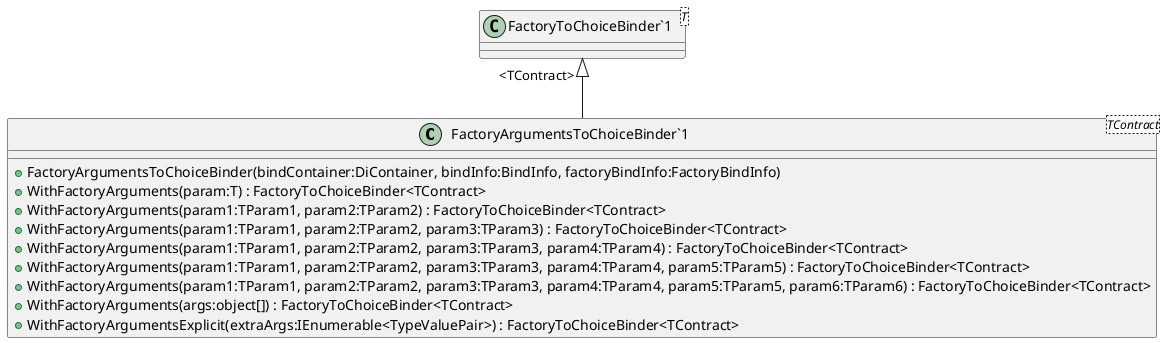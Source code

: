 @startuml
class "FactoryArgumentsToChoiceBinder`1"<TContract> {
    + FactoryArgumentsToChoiceBinder(bindContainer:DiContainer, bindInfo:BindInfo, factoryBindInfo:FactoryBindInfo)
    + WithFactoryArguments(param:T) : FactoryToChoiceBinder<TContract>
    + WithFactoryArguments(param1:TParam1, param2:TParam2) : FactoryToChoiceBinder<TContract>
    + WithFactoryArguments(param1:TParam1, param2:TParam2, param3:TParam3) : FactoryToChoiceBinder<TContract>
    + WithFactoryArguments(param1:TParam1, param2:TParam2, param3:TParam3, param4:TParam4) : FactoryToChoiceBinder<TContract>
    + WithFactoryArguments(param1:TParam1, param2:TParam2, param3:TParam3, param4:TParam4, param5:TParam5) : FactoryToChoiceBinder<TContract>
    + WithFactoryArguments(param1:TParam1, param2:TParam2, param3:TParam3, param4:TParam4, param5:TParam5, param6:TParam6) : FactoryToChoiceBinder<TContract>
    + WithFactoryArguments(args:object[]) : FactoryToChoiceBinder<TContract>
    + WithFactoryArgumentsExplicit(extraArgs:IEnumerable<TypeValuePair>) : FactoryToChoiceBinder<TContract>
}
class "FactoryToChoiceBinder`1"<T> {
}
"FactoryToChoiceBinder`1" "<TContract>" <|-- "FactoryArgumentsToChoiceBinder`1"
@enduml
